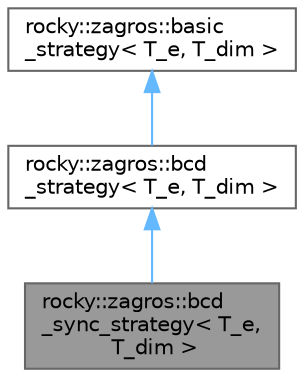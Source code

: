 digraph "rocky::zagros::bcd_sync_strategy&lt; T_e, T_dim &gt;"
{
 // LATEX_PDF_SIZE
  bgcolor="transparent";
  edge [fontname=Helvetica,fontsize=10,labelfontname=Helvetica,labelfontsize=10];
  node [fontname=Helvetica,fontsize=10,shape=box,height=0.2,width=0.4];
  Node1 [label="rocky::zagros::bcd\l_sync_strategy\< T_e,\l T_dim \>",height=0.2,width=0.4,color="gray40", fillcolor="grey60", style="filled", fontcolor="black",tooltip="Interface for bcd synchronization strategies."];
  Node2 -> Node1 [dir="back",color="steelblue1",style="solid"];
  Node2 [label="rocky::zagros::bcd\l_strategy\< T_e, T_dim \>",height=0.2,width=0.4,color="gray40", fillcolor="white", style="filled",URL="$classrocky_1_1zagros_1_1bcd__strategy.html",tooltip="Interface for blocked descent strategies."];
  Node3 -> Node2 [dir="back",color="steelblue1",style="solid"];
  Node3 [label="rocky::zagros::basic\l_strategy\< T_e, T_dim \>",height=0.2,width=0.4,color="gray40", fillcolor="white", style="filled",URL="$classrocky_1_1zagros_1_1basic__strategy.html",tooltip="Interface for all strategies."];
}
